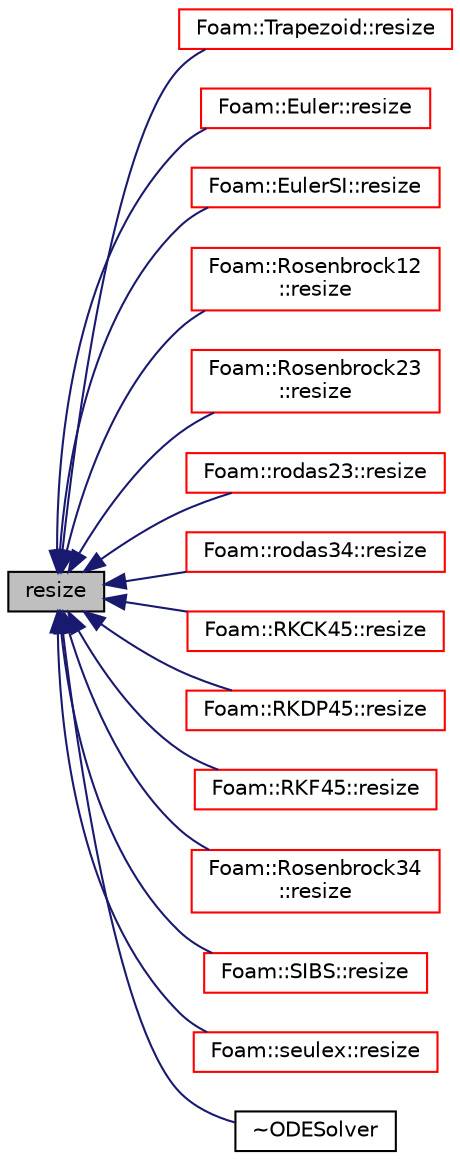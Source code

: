 digraph "resize"
{
  bgcolor="transparent";
  edge [fontname="Helvetica",fontsize="10",labelfontname="Helvetica",labelfontsize="10"];
  node [fontname="Helvetica",fontsize="10",shape=record];
  rankdir="LR";
  Node474 [label="resize",height=0.2,width=0.4,color="black", fillcolor="grey75", style="filled", fontcolor="black"];
  Node474 -> Node475 [dir="back",color="midnightblue",fontsize="10",style="solid",fontname="Helvetica"];
  Node475 [label="Foam::Trapezoid::resize",height=0.2,width=0.4,color="red",URL="$a26737.html#a6f8c40b3cee982c73152b661f079e3c4",tooltip="Resize the ODE solver. "];
  Node474 -> Node477 [dir="back",color="midnightblue",fontsize="10",style="solid",fontname="Helvetica"];
  Node477 [label="Foam::Euler::resize",height=0.2,width=0.4,color="red",URL="$a24969.html#a6f8c40b3cee982c73152b661f079e3c4",tooltip="Resize the ODE solver. "];
  Node474 -> Node479 [dir="back",color="midnightblue",fontsize="10",style="solid",fontname="Helvetica"];
  Node479 [label="Foam::EulerSI::resize",height=0.2,width=0.4,color="red",URL="$a26685.html#a6f8c40b3cee982c73152b661f079e3c4",tooltip="Resize the ODE solver. "];
  Node474 -> Node481 [dir="back",color="midnightblue",fontsize="10",style="solid",fontname="Helvetica"];
  Node481 [label="Foam::Rosenbrock12\l::resize",height=0.2,width=0.4,color="red",URL="$a26717.html#a6f8c40b3cee982c73152b661f079e3c4",tooltip="Resize the ODE solver. "];
  Node474 -> Node483 [dir="back",color="midnightblue",fontsize="10",style="solid",fontname="Helvetica"];
  Node483 [label="Foam::Rosenbrock23\l::resize",height=0.2,width=0.4,color="red",URL="$a26721.html#a6f8c40b3cee982c73152b661f079e3c4",tooltip="Resize the ODE solver. "];
  Node474 -> Node485 [dir="back",color="midnightblue",fontsize="10",style="solid",fontname="Helvetica"];
  Node485 [label="Foam::rodas23::resize",height=0.2,width=0.4,color="red",URL="$a26709.html#a6f8c40b3cee982c73152b661f079e3c4",tooltip="Resize the ODE solver. "];
  Node474 -> Node487 [dir="back",color="midnightblue",fontsize="10",style="solid",fontname="Helvetica"];
  Node487 [label="Foam::rodas34::resize",height=0.2,width=0.4,color="red",URL="$a26713.html#a6f8c40b3cee982c73152b661f079e3c4",tooltip="Resize the ODE solver. "];
  Node474 -> Node489 [dir="back",color="midnightblue",fontsize="10",style="solid",fontname="Helvetica"];
  Node489 [label="Foam::RKCK45::resize",height=0.2,width=0.4,color="red",URL="$a26697.html#a6f8c40b3cee982c73152b661f079e3c4",tooltip="Resize the ODE solver. "];
  Node474 -> Node491 [dir="back",color="midnightblue",fontsize="10",style="solid",fontname="Helvetica"];
  Node491 [label="Foam::RKDP45::resize",height=0.2,width=0.4,color="red",URL="$a26701.html#a6f8c40b3cee982c73152b661f079e3c4",tooltip="Resize the ODE solver. "];
  Node474 -> Node493 [dir="back",color="midnightblue",fontsize="10",style="solid",fontname="Helvetica"];
  Node493 [label="Foam::RKF45::resize",height=0.2,width=0.4,color="red",URL="$a26705.html#a6f8c40b3cee982c73152b661f079e3c4",tooltip="Resize the ODE solver. "];
  Node474 -> Node495 [dir="back",color="midnightblue",fontsize="10",style="solid",fontname="Helvetica"];
  Node495 [label="Foam::Rosenbrock34\l::resize",height=0.2,width=0.4,color="red",URL="$a26725.html#a6f8c40b3cee982c73152b661f079e3c4",tooltip="Resize the ODE solver. "];
  Node474 -> Node497 [dir="back",color="midnightblue",fontsize="10",style="solid",fontname="Helvetica"];
  Node497 [label="Foam::SIBS::resize",height=0.2,width=0.4,color="red",URL="$a26733.html#a6f8c40b3cee982c73152b661f079e3c4",tooltip="Resize the ODE solver. "];
  Node474 -> Node499 [dir="back",color="midnightblue",fontsize="10",style="solid",fontname="Helvetica"];
  Node499 [label="Foam::seulex::resize",height=0.2,width=0.4,color="red",URL="$a26729.html#a6f8c40b3cee982c73152b661f079e3c4",tooltip="Resize the ODE solver. "];
  Node474 -> Node501 [dir="back",color="midnightblue",fontsize="10",style="solid",fontname="Helvetica"];
  Node501 [label="~ODESolver",height=0.2,width=0.4,color="black",URL="$a26689.html#ada8aca080dd426f5addd7412376b2664",tooltip="Destructor. "];
}
